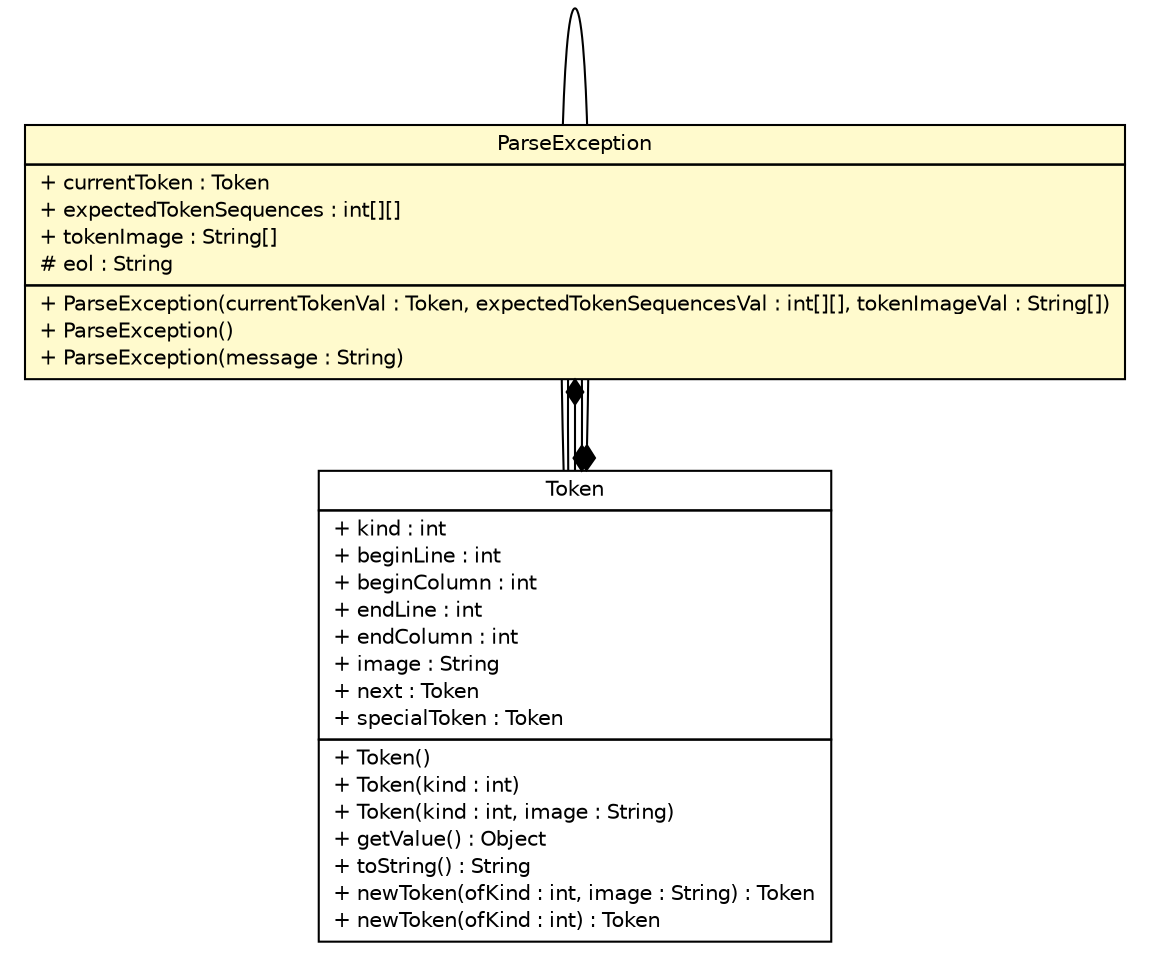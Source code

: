 #!/usr/local/bin/dot
#
# Class diagram 
# Generated by UMLGraph version R5_6 (http://www.umlgraph.org/)
#

digraph G {
	edge [fontname="Helvetica",fontsize=10,labelfontname="Helvetica",labelfontsize=10];
	node [fontname="Helvetica",fontsize=10,shape=plaintext];
	nodesep=0.25;
	ranksep=0.5;
	// com.vectorprint.configuration.parser.Token
	c5595 [label=<<table title="com.vectorprint.configuration.parser.Token" border="0" cellborder="1" cellspacing="0" cellpadding="2" port="p" href="./Token.html">
		<tr><td><table border="0" cellspacing="0" cellpadding="1">
<tr><td align="center" balign="center"> Token </td></tr>
		</table></td></tr>
		<tr><td><table border="0" cellspacing="0" cellpadding="1">
<tr><td align="left" balign="left"> + kind : int </td></tr>
<tr><td align="left" balign="left"> + beginLine : int </td></tr>
<tr><td align="left" balign="left"> + beginColumn : int </td></tr>
<tr><td align="left" balign="left"> + endLine : int </td></tr>
<tr><td align="left" balign="left"> + endColumn : int </td></tr>
<tr><td align="left" balign="left"> + image : String </td></tr>
<tr><td align="left" balign="left"> + next : Token </td></tr>
<tr><td align="left" balign="left"> + specialToken : Token </td></tr>
		</table></td></tr>
		<tr><td><table border="0" cellspacing="0" cellpadding="1">
<tr><td align="left" balign="left"> + Token() </td></tr>
<tr><td align="left" balign="left"> + Token(kind : int) </td></tr>
<tr><td align="left" balign="left"> + Token(kind : int, image : String) </td></tr>
<tr><td align="left" balign="left"> + getValue() : Object </td></tr>
<tr><td align="left" balign="left"> + toString() : String </td></tr>
<tr><td align="left" balign="left"> + newToken(ofKind : int, image : String) : Token </td></tr>
<tr><td align="left" balign="left"> + newToken(ofKind : int) : Token </td></tr>
		</table></td></tr>
		</table>>, URL="./Token.html", fontname="Helvetica", fontcolor="black", fontsize=10.0];
	// com.vectorprint.configuration.parser.ParseException
	c5604 [label=<<table title="com.vectorprint.configuration.parser.ParseException" border="0" cellborder="1" cellspacing="0" cellpadding="2" port="p" bgcolor="lemonChiffon" href="./ParseException.html">
		<tr><td><table border="0" cellspacing="0" cellpadding="1">
<tr><td align="center" balign="center"> ParseException </td></tr>
		</table></td></tr>
		<tr><td><table border="0" cellspacing="0" cellpadding="1">
<tr><td align="left" balign="left"> + currentToken : Token </td></tr>
<tr><td align="left" balign="left"> + expectedTokenSequences : int[][] </td></tr>
<tr><td align="left" balign="left"> + tokenImage : String[] </td></tr>
<tr><td align="left" balign="left"> # eol : String </td></tr>
		</table></td></tr>
		<tr><td><table border="0" cellspacing="0" cellpadding="1">
<tr><td align="left" balign="left"> + ParseException(currentTokenVal : Token, expectedTokenSequencesVal : int[][], tokenImageVal : String[]) </td></tr>
<tr><td align="left" balign="left"> + ParseException() </td></tr>
<tr><td align="left" balign="left"> + ParseException(message : String) </td></tr>
		</table></td></tr>
		</table>>, URL="./ParseException.html", fontname="Helvetica", fontcolor="black", fontsize=10.0];
	// com.vectorprint.configuration.parser.Token COMPOSED com.vectorprint.configuration.parser.Token
	c5595:p -> c5595:p [taillabel="", label="", headlabel="", fontname="Helvetica", fontcolor="black", fontsize=10.0, color="black", arrowhead=none, arrowtail=diamond, dir=both];
	// com.vectorprint.configuration.parser.Token COMPOSED com.vectorprint.configuration.parser.Token
	c5595:p -> c5595:p [taillabel="", label="", headlabel="", fontname="Helvetica", fontcolor="black", fontsize=10.0, color="black", arrowhead=none, arrowtail=diamond, dir=both];
	// com.vectorprint.configuration.parser.ParseException COMPOSED com.vectorprint.configuration.parser.Token
	c5604:p -> c5595:p [taillabel="", label="", headlabel="", fontname="Helvetica", fontcolor="black", fontsize=10.0, color="black", arrowhead=none, arrowtail=diamond, dir=both];
}

